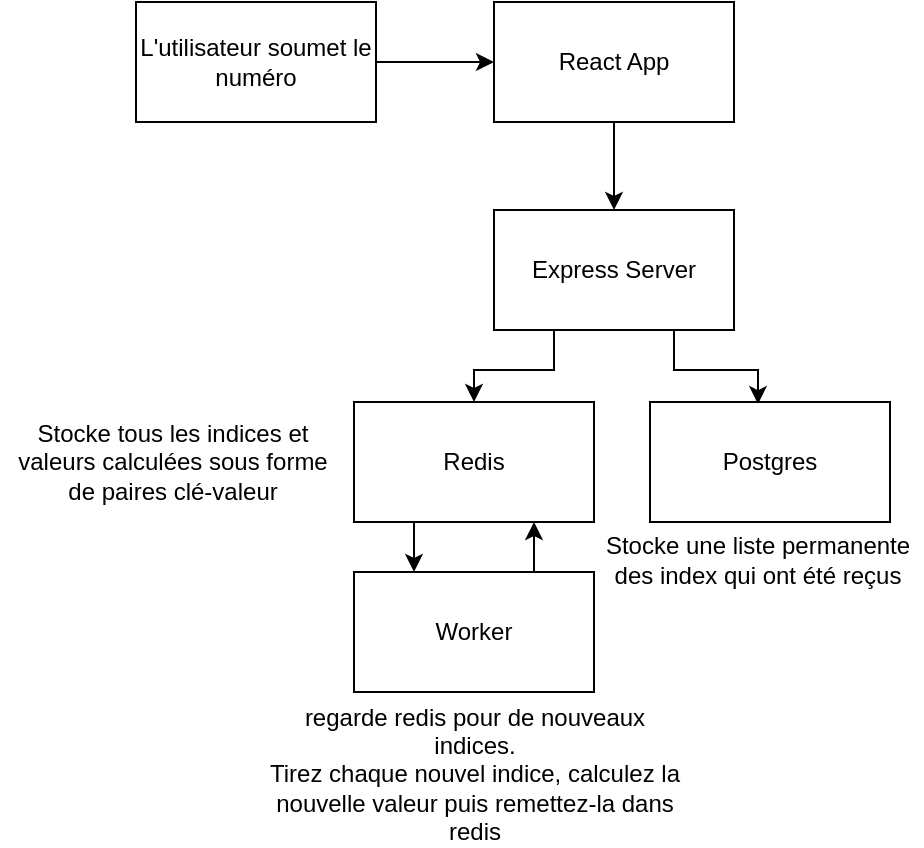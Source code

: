 <mxfile version="17.4.5" type="github">
  <diagram id="fzNt_yE2hAS-4-XZFBAx" name="Page-1">
    <mxGraphModel dx="942" dy="586" grid="0" gridSize="10" guides="1" tooltips="1" connect="1" arrows="1" fold="1" page="1" pageScale="1" pageWidth="827" pageHeight="1169" math="0" shadow="0">
      <root>
        <mxCell id="0" />
        <mxCell id="1" parent="0" />
        <mxCell id="nVUdK5jwM3S-4avnmVAc-7" style="edgeStyle=orthogonalEdgeStyle;rounded=0;orthogonalLoop=1;jettySize=auto;html=1;exitX=1;exitY=0.5;exitDx=0;exitDy=0;entryX=0;entryY=0.5;entryDx=0;entryDy=0;" edge="1" parent="1" source="nVUdK5jwM3S-4avnmVAc-1" target="nVUdK5jwM3S-4avnmVAc-2">
          <mxGeometry relative="1" as="geometry" />
        </mxCell>
        <mxCell id="nVUdK5jwM3S-4avnmVAc-1" value="L&#39;utilisateur soumet le numéro" style="rounded=0;whiteSpace=wrap;html=1;" vertex="1" parent="1">
          <mxGeometry x="235" y="160" width="120" height="60" as="geometry" />
        </mxCell>
        <mxCell id="nVUdK5jwM3S-4avnmVAc-8" style="edgeStyle=orthogonalEdgeStyle;rounded=0;orthogonalLoop=1;jettySize=auto;html=1;exitX=0.5;exitY=1;exitDx=0;exitDy=0;entryX=0.5;entryY=0;entryDx=0;entryDy=0;" edge="1" parent="1" source="nVUdK5jwM3S-4avnmVAc-2" target="nVUdK5jwM3S-4avnmVAc-3">
          <mxGeometry relative="1" as="geometry" />
        </mxCell>
        <mxCell id="nVUdK5jwM3S-4avnmVAc-2" value="React App" style="rounded=0;whiteSpace=wrap;html=1;" vertex="1" parent="1">
          <mxGeometry x="414" y="160" width="120" height="60" as="geometry" />
        </mxCell>
        <mxCell id="nVUdK5jwM3S-4avnmVAc-9" style="edgeStyle=orthogonalEdgeStyle;rounded=0;orthogonalLoop=1;jettySize=auto;html=1;exitX=0.25;exitY=1;exitDx=0;exitDy=0;" edge="1" parent="1" source="nVUdK5jwM3S-4avnmVAc-3" target="nVUdK5jwM3S-4avnmVAc-6">
          <mxGeometry relative="1" as="geometry" />
        </mxCell>
        <mxCell id="nVUdK5jwM3S-4avnmVAc-10" style="edgeStyle=orthogonalEdgeStyle;rounded=0;orthogonalLoop=1;jettySize=auto;html=1;exitX=0.75;exitY=1;exitDx=0;exitDy=0;entryX=0.45;entryY=0.017;entryDx=0;entryDy=0;entryPerimeter=0;" edge="1" parent="1" source="nVUdK5jwM3S-4avnmVAc-3" target="nVUdK5jwM3S-4avnmVAc-4">
          <mxGeometry relative="1" as="geometry" />
        </mxCell>
        <mxCell id="nVUdK5jwM3S-4avnmVAc-3" value="Express Server" style="rounded=0;whiteSpace=wrap;html=1;" vertex="1" parent="1">
          <mxGeometry x="414" y="264" width="120" height="60" as="geometry" />
        </mxCell>
        <mxCell id="nVUdK5jwM3S-4avnmVAc-4" value="Postgres" style="rounded=0;whiteSpace=wrap;html=1;" vertex="1" parent="1">
          <mxGeometry x="492" y="360" width="120" height="60" as="geometry" />
        </mxCell>
        <mxCell id="nVUdK5jwM3S-4avnmVAc-12" style="edgeStyle=orthogonalEdgeStyle;rounded=0;orthogonalLoop=1;jettySize=auto;html=1;exitX=0.75;exitY=0;exitDx=0;exitDy=0;entryX=0.75;entryY=1;entryDx=0;entryDy=0;" edge="1" parent="1" source="nVUdK5jwM3S-4avnmVAc-5" target="nVUdK5jwM3S-4avnmVAc-6">
          <mxGeometry relative="1" as="geometry" />
        </mxCell>
        <mxCell id="nVUdK5jwM3S-4avnmVAc-5" value="Worker" style="rounded=0;whiteSpace=wrap;html=1;" vertex="1" parent="1">
          <mxGeometry x="344" y="445" width="120" height="60" as="geometry" />
        </mxCell>
        <mxCell id="nVUdK5jwM3S-4avnmVAc-11" style="edgeStyle=orthogonalEdgeStyle;rounded=0;orthogonalLoop=1;jettySize=auto;html=1;exitX=0.25;exitY=1;exitDx=0;exitDy=0;entryX=0.25;entryY=0;entryDx=0;entryDy=0;" edge="1" parent="1" source="nVUdK5jwM3S-4avnmVAc-6" target="nVUdK5jwM3S-4avnmVAc-5">
          <mxGeometry relative="1" as="geometry" />
        </mxCell>
        <mxCell id="nVUdK5jwM3S-4avnmVAc-6" value="Redis" style="rounded=0;whiteSpace=wrap;html=1;" vertex="1" parent="1">
          <mxGeometry x="344" y="360" width="120" height="60" as="geometry" />
        </mxCell>
        <mxCell id="nVUdK5jwM3S-4avnmVAc-13" value="Stocke tous les indices et valeurs calculées sous forme de paires clé-valeur" style="text;html=1;strokeColor=none;fillColor=none;align=center;verticalAlign=middle;whiteSpace=wrap;rounded=0;" vertex="1" parent="1">
          <mxGeometry x="167" y="375" width="173" height="30" as="geometry" />
        </mxCell>
        <mxCell id="nVUdK5jwM3S-4avnmVAc-14" value="regarde redis pour de nouveaux indices. &lt;br&gt;Tirez chaque nouvel indice, calculez la nouvelle valeur puis remettez-la dans redis" style="text;html=1;strokeColor=none;fillColor=none;align=center;verticalAlign=middle;whiteSpace=wrap;rounded=0;" vertex="1" parent="1">
          <mxGeometry x="298.5" y="531" width="211" height="30" as="geometry" />
        </mxCell>
        <mxCell id="nVUdK5jwM3S-4avnmVAc-15" value="Stocke une liste permanente des index qui ont été reçus" style="text;html=1;strokeColor=none;fillColor=none;align=center;verticalAlign=middle;whiteSpace=wrap;rounded=0;" vertex="1" parent="1">
          <mxGeometry x="464" y="424" width="164" height="30" as="geometry" />
        </mxCell>
      </root>
    </mxGraphModel>
  </diagram>
</mxfile>
